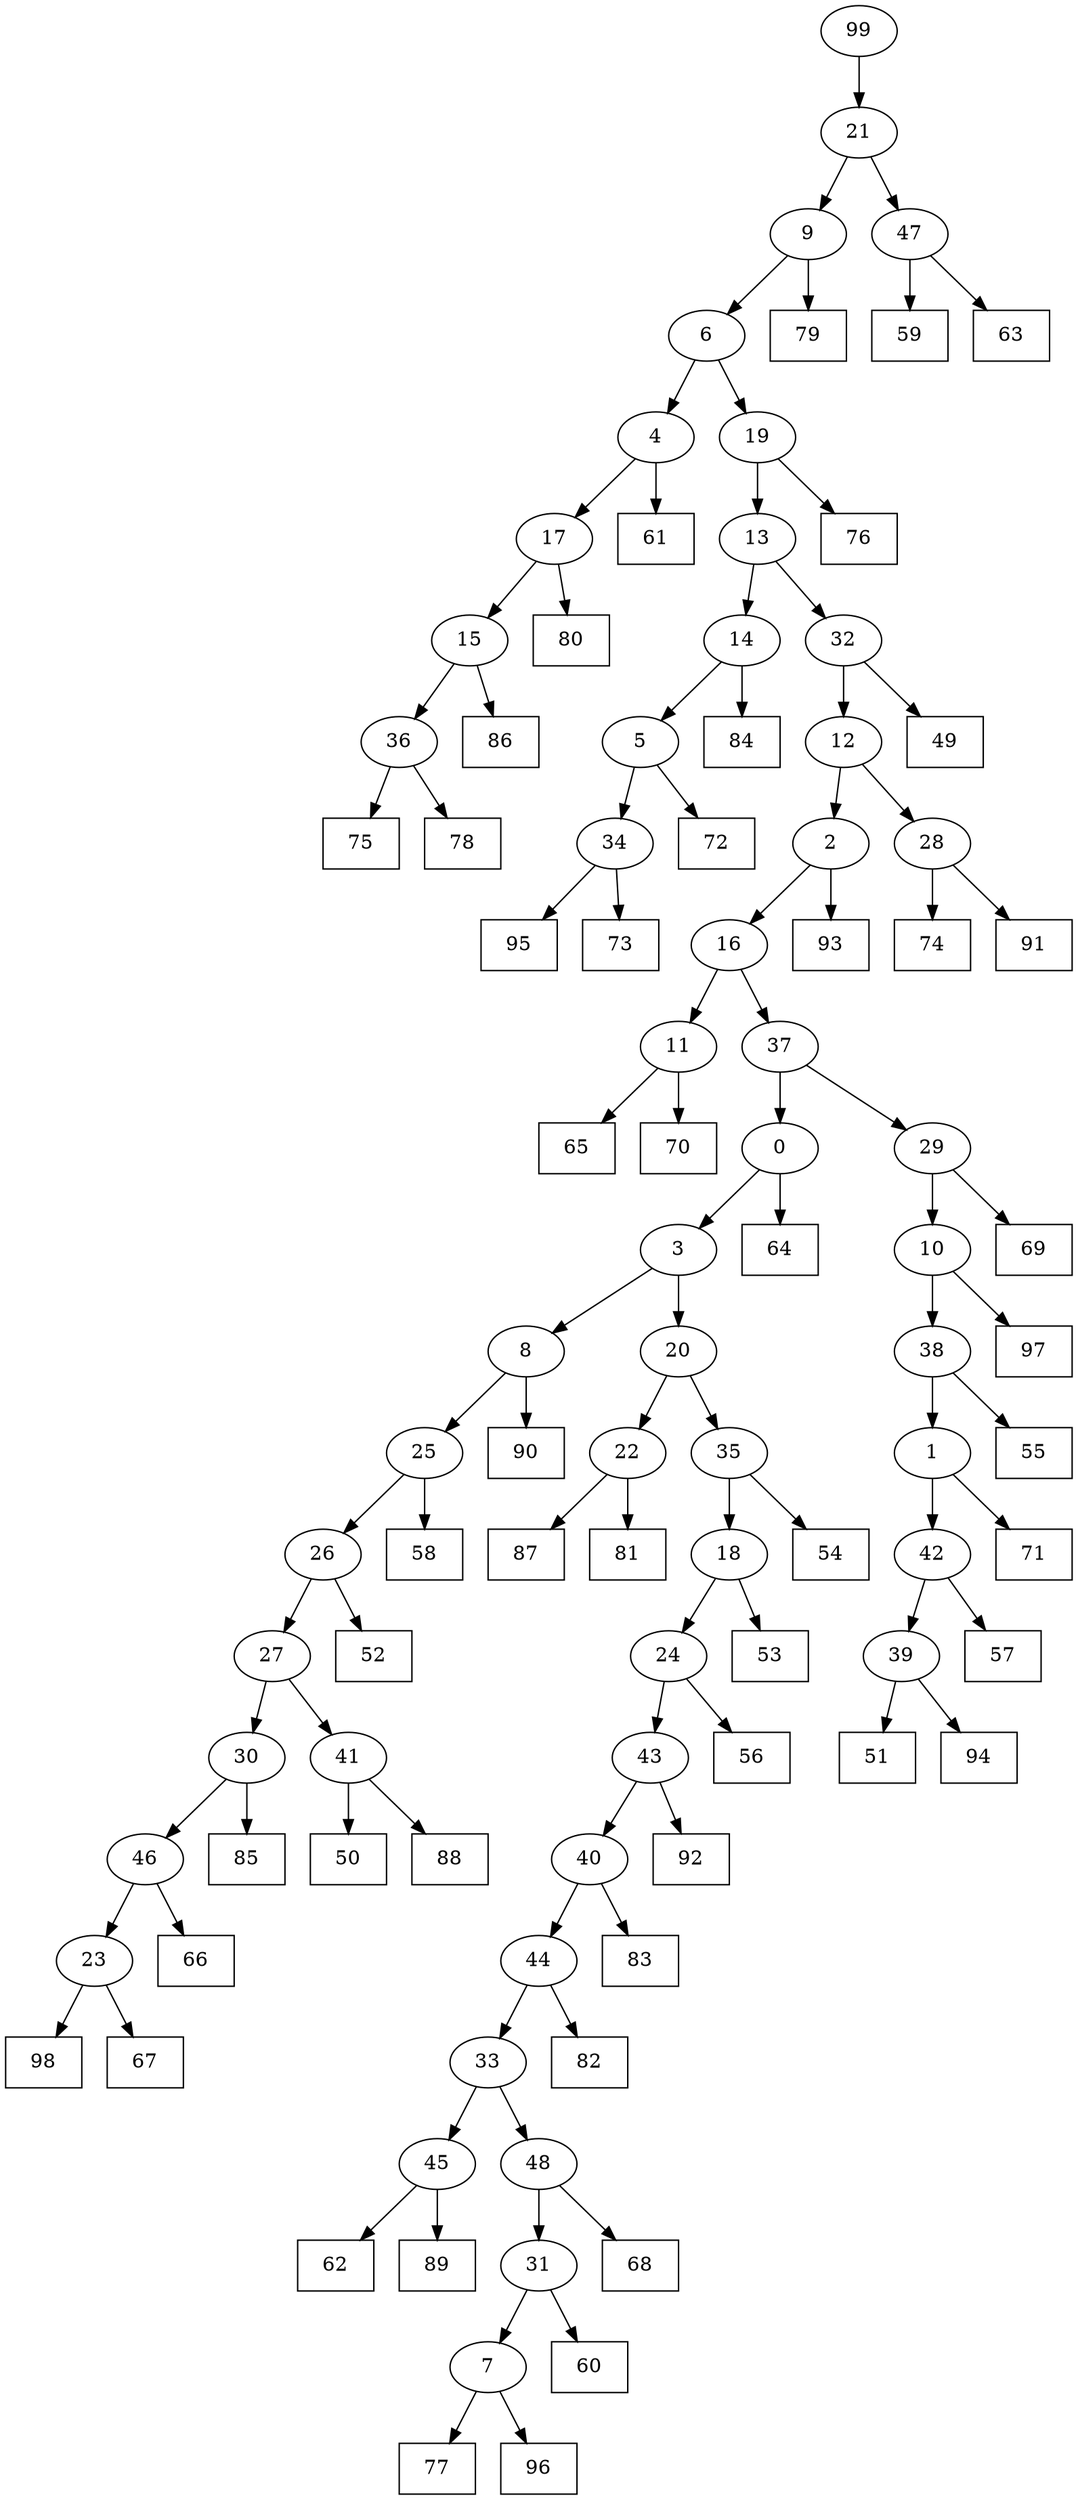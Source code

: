 digraph G {
0[label="0"];
1[label="1"];
2[label="2"];
3[label="3"];
4[label="4"];
5[label="5"];
6[label="6"];
7[label="7"];
8[label="8"];
9[label="9"];
10[label="10"];
11[label="11"];
12[label="12"];
13[label="13"];
14[label="14"];
15[label="15"];
16[label="16"];
17[label="17"];
18[label="18"];
19[label="19"];
20[label="20"];
21[label="21"];
22[label="22"];
23[label="23"];
24[label="24"];
25[label="25"];
26[label="26"];
27[label="27"];
28[label="28"];
29[label="29"];
30[label="30"];
31[label="31"];
32[label="32"];
33[label="33"];
34[label="34"];
35[label="35"];
36[label="36"];
37[label="37"];
38[label="38"];
39[label="39"];
40[label="40"];
41[label="41"];
42[label="42"];
43[label="43"];
44[label="44"];
45[label="45"];
46[label="46"];
47[label="47"];
48[label="48"];
49[shape=box,label="98"];
50[shape=box,label="65"];
51[shape=box,label="74"];
52[shape=box,label="69"];
53[shape=box,label="55"];
54[shape=box,label="95"];
55[shape=box,label="53"];
56[shape=box,label="73"];
57[shape=box,label="91"];
58[shape=box,label="51"];
59[shape=box,label="62"];
60[shape=box,label="75"];
61[shape=box,label="77"];
62[shape=box,label="66"];
63[shape=box,label="87"];
64[shape=box,label="72"];
65[shape=box,label="83"];
66[shape=box,label="90"];
67[shape=box,label="80"];
68[shape=box,label="49"];
69[shape=box,label="61"];
70[shape=box,label="57"];
71[shape=box,label="59"];
72[shape=box,label="96"];
73[shape=box,label="71"];
74[shape=box,label="85"];
75[shape=box,label="52"];
76[shape=box,label="58"];
77[shape=box,label="50"];
78[shape=box,label="82"];
79[shape=box,label="79"];
80[shape=box,label="68"];
81[shape=box,label="60"];
82[shape=box,label="67"];
83[shape=box,label="89"];
84[shape=box,label="86"];
85[shape=box,label="54"];
86[shape=box,label="56"];
87[shape=box,label="63"];
88[shape=box,label="88"];
89[shape=box,label="81"];
90[shape=box,label="94"];
91[shape=box,label="76"];
92[shape=box,label="97"];
93[shape=box,label="84"];
94[shape=box,label="64"];
95[shape=box,label="70"];
96[shape=box,label="92"];
97[shape=box,label="93"];
98[shape=box,label="78"];
99[label="99"];
0->94 ;
38->53 ;
40->65 ;
2->97 ;
44->78 ;
14->93 ;
11->50 ;
11->95 ;
23->49 ;
41->77 ;
16->11 ;
44->33 ;
17->67 ;
12->2 ;
40->44 ;
3->8 ;
8->66 ;
24->86 ;
10->92 ;
4->69 ;
41->88 ;
2->16 ;
28->51 ;
38->1 ;
30->46 ;
31->81 ;
36->60 ;
34->56 ;
27->30 ;
47->87 ;
7->61 ;
1->73 ;
5->34 ;
1->42 ;
43->96 ;
39->58 ;
15->36 ;
29->10 ;
10->38 ;
22->89 ;
15->84 ;
34->54 ;
7->72 ;
9->79 ;
99->21 ;
19->91 ;
18->55 ;
3->20 ;
30->74 ;
9->6 ;
26->27 ;
27->41 ;
25->26 ;
26->75 ;
45->59 ;
46->23 ;
43->40 ;
32->12 ;
47->71 ;
31->7 ;
32->68 ;
23->82 ;
5->64 ;
16->37 ;
13->14 ;
20->22 ;
22->63 ;
36->98 ;
12->28 ;
28->57 ;
21->47 ;
48->80 ;
17->15 ;
4->17 ;
46->62 ;
37->0 ;
21->9 ;
19->13 ;
6->19 ;
42->39 ;
39->90 ;
14->5 ;
33->45 ;
45->83 ;
42->70 ;
20->35 ;
35->85 ;
0->3 ;
37->29 ;
29->52 ;
13->32 ;
18->24 ;
24->43 ;
35->18 ;
8->25 ;
25->76 ;
6->4 ;
33->48 ;
48->31 ;
}
